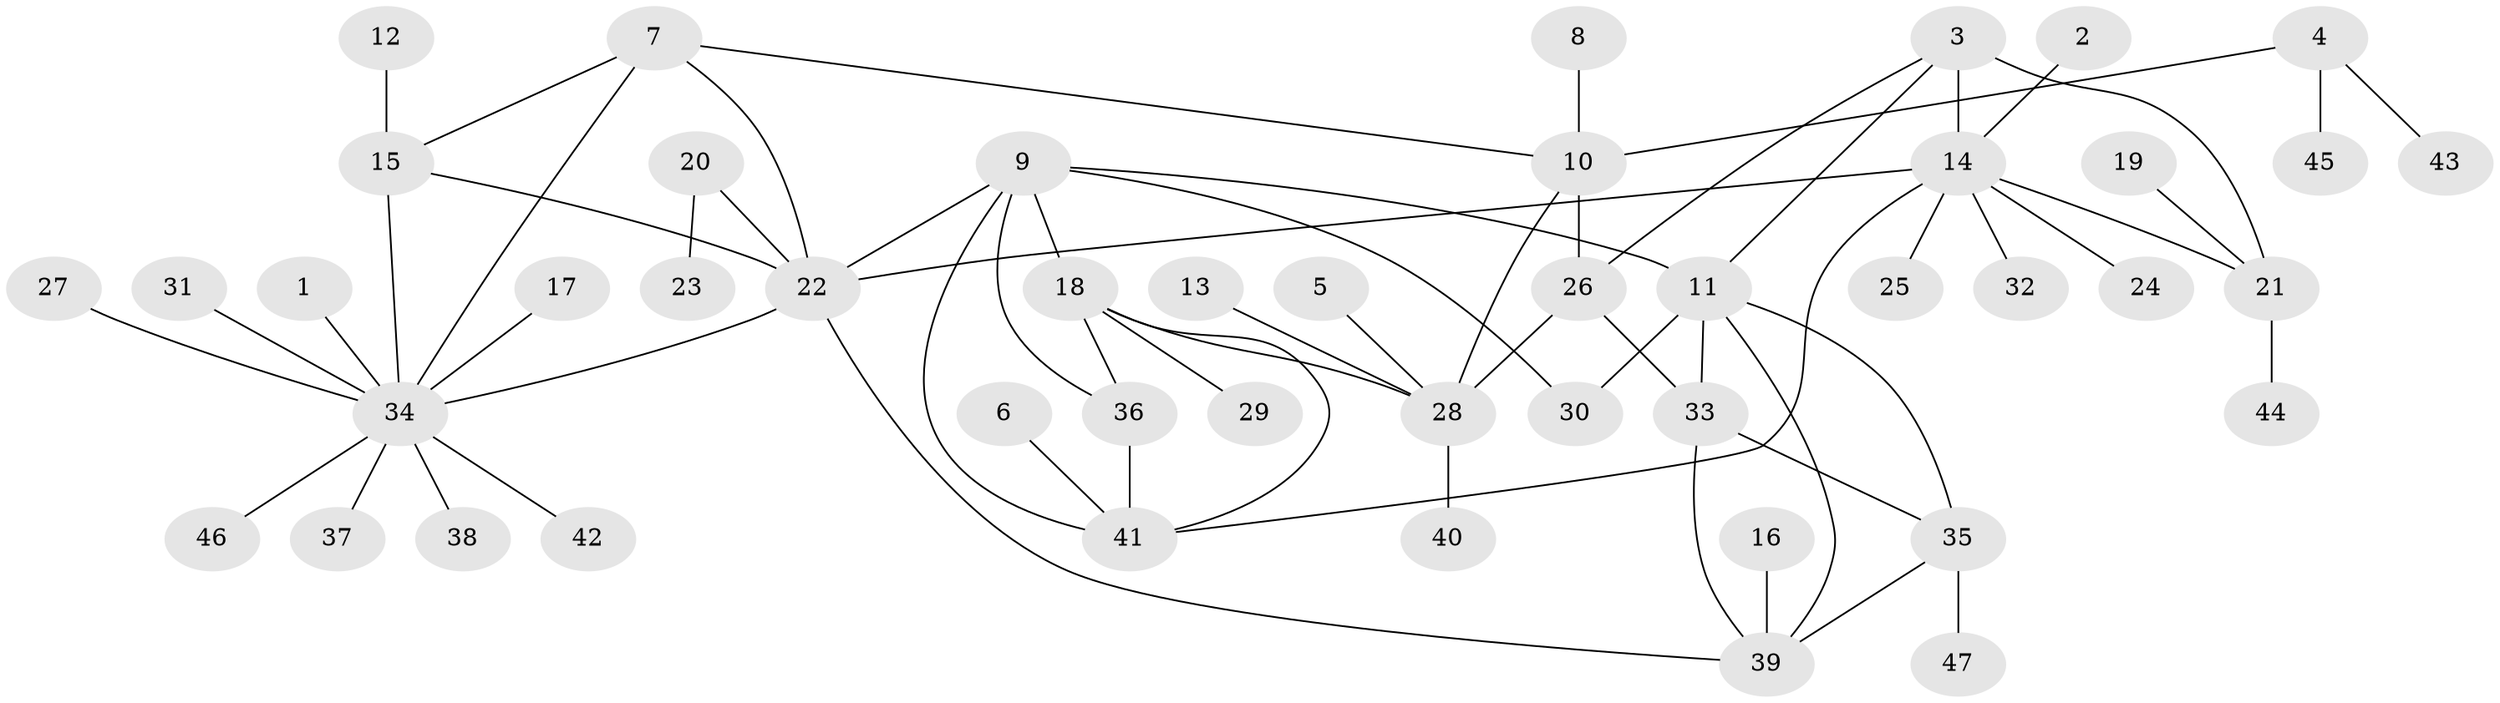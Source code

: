// original degree distribution, {5: 0.06382978723404255, 11: 0.010638297872340425, 7: 0.06382978723404255, 12: 0.010638297872340425, 6: 0.02127659574468085, 9: 0.02127659574468085, 8: 0.010638297872340425, 4: 0.010638297872340425, 1: 0.6170212765957447, 2: 0.13829787234042554, 3: 0.031914893617021274}
// Generated by graph-tools (version 1.1) at 2025/37/03/04/25 23:37:45]
// undirected, 47 vertices, 64 edges
graph export_dot {
  node [color=gray90,style=filled];
  1;
  2;
  3;
  4;
  5;
  6;
  7;
  8;
  9;
  10;
  11;
  12;
  13;
  14;
  15;
  16;
  17;
  18;
  19;
  20;
  21;
  22;
  23;
  24;
  25;
  26;
  27;
  28;
  29;
  30;
  31;
  32;
  33;
  34;
  35;
  36;
  37;
  38;
  39;
  40;
  41;
  42;
  43;
  44;
  45;
  46;
  47;
  1 -- 34 [weight=1.0];
  2 -- 14 [weight=1.0];
  3 -- 11 [weight=1.0];
  3 -- 14 [weight=2.0];
  3 -- 21 [weight=2.0];
  3 -- 26 [weight=1.0];
  4 -- 10 [weight=1.0];
  4 -- 43 [weight=1.0];
  4 -- 45 [weight=1.0];
  5 -- 28 [weight=1.0];
  6 -- 41 [weight=1.0];
  7 -- 10 [weight=1.0];
  7 -- 15 [weight=1.0];
  7 -- 22 [weight=1.0];
  7 -- 34 [weight=1.0];
  8 -- 10 [weight=1.0];
  9 -- 11 [weight=1.0];
  9 -- 18 [weight=1.0];
  9 -- 22 [weight=1.0];
  9 -- 30 [weight=1.0];
  9 -- 36 [weight=1.0];
  9 -- 41 [weight=1.0];
  10 -- 26 [weight=2.0];
  10 -- 28 [weight=1.0];
  11 -- 30 [weight=1.0];
  11 -- 33 [weight=1.0];
  11 -- 35 [weight=1.0];
  11 -- 39 [weight=1.0];
  12 -- 15 [weight=1.0];
  13 -- 28 [weight=1.0];
  14 -- 21 [weight=1.0];
  14 -- 22 [weight=1.0];
  14 -- 24 [weight=1.0];
  14 -- 25 [weight=1.0];
  14 -- 32 [weight=1.0];
  14 -- 41 [weight=1.0];
  15 -- 22 [weight=1.0];
  15 -- 34 [weight=1.0];
  16 -- 39 [weight=1.0];
  17 -- 34 [weight=1.0];
  18 -- 28 [weight=1.0];
  18 -- 29 [weight=1.0];
  18 -- 36 [weight=1.0];
  18 -- 41 [weight=1.0];
  19 -- 21 [weight=1.0];
  20 -- 22 [weight=1.0];
  20 -- 23 [weight=1.0];
  21 -- 44 [weight=1.0];
  22 -- 34 [weight=1.0];
  22 -- 39 [weight=1.0];
  26 -- 28 [weight=2.0];
  26 -- 33 [weight=1.0];
  27 -- 34 [weight=1.0];
  28 -- 40 [weight=1.0];
  31 -- 34 [weight=1.0];
  33 -- 35 [weight=1.0];
  33 -- 39 [weight=1.0];
  34 -- 37 [weight=1.0];
  34 -- 38 [weight=1.0];
  34 -- 42 [weight=1.0];
  34 -- 46 [weight=1.0];
  35 -- 39 [weight=1.0];
  35 -- 47 [weight=1.0];
  36 -- 41 [weight=1.0];
}
